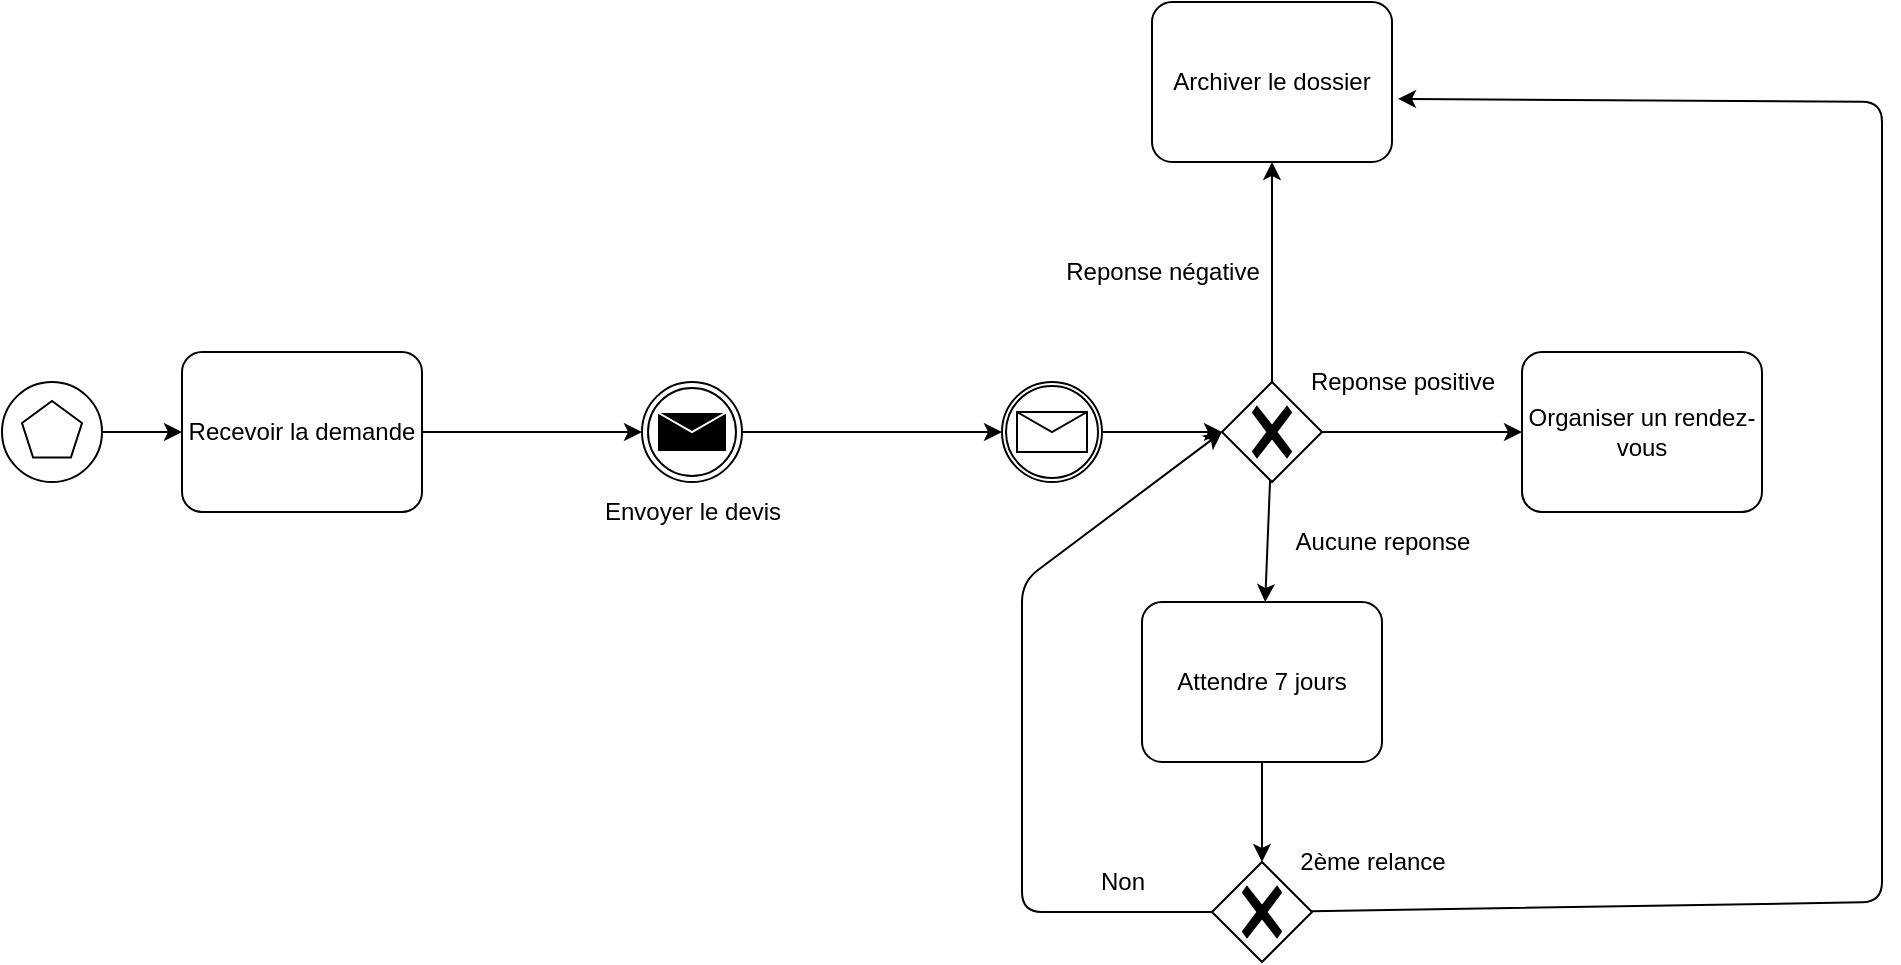 <mxfile>
    <diagram id="vNmOJO4CEbO8WR-PPiuH" name="Page-1">
        <mxGraphModel dx="1244" dy="633" grid="1" gridSize="10" guides="1" tooltips="1" connect="1" arrows="1" fold="1" page="1" pageScale="1" pageWidth="850" pageHeight="1100" math="0" shadow="0">
            <root>
                <mxCell id="0"/>
                <mxCell id="1" parent="0"/>
                <mxCell id="6" value="" style="edgeStyle=none;html=1;" parent="1" source="4" target="5" edge="1">
                    <mxGeometry relative="1" as="geometry"/>
                </mxCell>
                <mxCell id="4" value="" style="points=[[0.145,0.145,0],[0.5,0,0],[0.855,0.145,0],[1,0.5,0],[0.855,0.855,0],[0.5,1,0],[0.145,0.855,0],[0,0.5,0]];shape=mxgraph.bpmn.event;html=1;verticalLabelPosition=bottom;labelBackgroundColor=#ffffff;verticalAlign=top;align=center;perimeter=ellipsePerimeter;outlineConnect=0;aspect=fixed;outline=standard;symbol=multiple;" parent="1" vertex="1">
                    <mxGeometry x="20" y="260" width="50" height="50" as="geometry"/>
                </mxCell>
                <mxCell id="8" value="" style="edgeStyle=none;html=1;entryX=0;entryY=0.5;entryDx=0;entryDy=0;entryPerimeter=0;" parent="1" source="5" target="31" edge="1">
                    <mxGeometry relative="1" as="geometry">
                        <mxPoint x="310" y="285" as="targetPoint"/>
                    </mxGeometry>
                </mxCell>
                <mxCell id="5" value="Recevoir la demande" style="points=[[0.25,0,0],[0.5,0,0],[0.75,0,0],[1,0.25,0],[1,0.5,0],[1,0.75,0],[0.75,1,0],[0.5,1,0],[0.25,1,0],[0,0.75,0],[0,0.5,0],[0,0.25,0]];shape=mxgraph.bpmn.task;whiteSpace=wrap;rectStyle=rounded;size=10;html=1;taskMarker=abstract;" parent="1" vertex="1">
                    <mxGeometry x="110" y="245" width="120" height="80" as="geometry"/>
                </mxCell>
                <mxCell id="10" value="" style="edgeStyle=none;html=1;entryX=0;entryY=0.5;entryDx=0;entryDy=0;entryPerimeter=0;exitX=1;exitY=0.5;exitDx=0;exitDy=0;exitPerimeter=0;" parent="1" source="31" target="11" edge="1">
                    <mxGeometry relative="1" as="geometry">
                        <mxPoint x="430" y="285" as="sourcePoint"/>
                        <mxPoint x="500" y="285" as="targetPoint"/>
                    </mxGeometry>
                </mxCell>
                <mxCell id="13" value="" style="edgeStyle=none;html=1;" parent="1" source="11" target="12" edge="1">
                    <mxGeometry relative="1" as="geometry"/>
                </mxCell>
                <mxCell id="11" value="" style="points=[[0.145,0.145,0],[0.5,0,0],[0.855,0.145,0],[1,0.5,0],[0.855,0.855,0],[0.5,1,0],[0.145,0.855,0],[0,0.5,0]];shape=mxgraph.bpmn.event;html=1;verticalLabelPosition=bottom;labelBackgroundColor=#ffffff;verticalAlign=top;align=center;perimeter=ellipsePerimeter;outlineConnect=0;aspect=fixed;outline=catching;symbol=message;" parent="1" vertex="1">
                    <mxGeometry x="520" y="260" width="50" height="50" as="geometry"/>
                </mxCell>
                <mxCell id="17" style="edgeStyle=none;html=1;exitX=0.5;exitY=0;exitDx=0;exitDy=0;exitPerimeter=0;entryX=0.5;entryY=1;entryDx=0;entryDy=0;entryPerimeter=0;" parent="1" source="12" target="16" edge="1">
                    <mxGeometry relative="1" as="geometry"/>
                </mxCell>
                <mxCell id="19" value="" style="edgeStyle=none;html=1;" parent="1" source="12" target="18" edge="1">
                    <mxGeometry relative="1" as="geometry"/>
                </mxCell>
                <mxCell id="22" value="" style="edgeStyle=none;html=1;fontStyle=1" parent="1" source="12" target="21" edge="1">
                    <mxGeometry relative="1" as="geometry"/>
                </mxCell>
                <mxCell id="12" value="" style="points=[[0.25,0.25,0],[0.5,0,0],[0.75,0.25,0],[1,0.5,0],[0.75,0.75,0],[0.5,1,0],[0.25,0.75,0],[0,0.5,0]];shape=mxgraph.bpmn.gateway2;html=1;verticalLabelPosition=bottom;labelBackgroundColor=#ffffff;verticalAlign=top;align=center;perimeter=rhombusPerimeter;outlineConnect=0;outline=none;symbol=none;gwType=exclusive;" parent="1" vertex="1">
                    <mxGeometry x="630" y="260" width="50" height="50" as="geometry"/>
                </mxCell>
                <mxCell id="14" value="Reponse négative" style="text;html=1;align=center;verticalAlign=middle;resizable=0;points=[];autosize=1;strokeColor=none;fillColor=none;" parent="1" vertex="1">
                    <mxGeometry x="540" y="190" width="120" height="30" as="geometry"/>
                </mxCell>
                <mxCell id="16" value="Archiver le dossier" style="points=[[0.25,0,0],[0.5,0,0],[0.75,0,0],[1,0.25,0],[1,0.5,0],[1,0.75,0],[0.75,1,0],[0.5,1,0],[0.25,1,0],[0,0.75,0],[0,0.5,0],[0,0.25,0]];shape=mxgraph.bpmn.task;whiteSpace=wrap;rectStyle=rounded;size=10;html=1;taskMarker=abstract;" parent="1" vertex="1">
                    <mxGeometry x="595" y="70" width="120" height="80" as="geometry"/>
                </mxCell>
                <mxCell id="18" value="Organiser un rendez-vous" style="points=[[0.25,0,0],[0.5,0,0],[0.75,0,0],[1,0.25,0],[1,0.5,0],[1,0.75,0],[0.75,1,0],[0.5,1,0],[0.25,1,0],[0,0.75,0],[0,0.5,0],[0,0.25,0]];shape=mxgraph.bpmn.task;whiteSpace=wrap;rectStyle=rounded;size=10;html=1;taskMarker=abstract;" parent="1" vertex="1">
                    <mxGeometry x="780" y="245" width="120" height="80" as="geometry"/>
                </mxCell>
                <mxCell id="20" value="Reponse positive" style="text;html=1;align=center;verticalAlign=middle;resizable=0;points=[];autosize=1;strokeColor=none;fillColor=none;" parent="1" vertex="1">
                    <mxGeometry x="660" y="245" width="120" height="30" as="geometry"/>
                </mxCell>
                <mxCell id="25" value="" style="edgeStyle=none;html=1;" parent="1" source="21" target="24" edge="1">
                    <mxGeometry relative="1" as="geometry"/>
                </mxCell>
                <mxCell id="21" value="Attendre 7 jours" style="points=[[0.25,0,0],[0.5,0,0],[0.75,0,0],[1,0.25,0],[1,0.5,0],[1,0.75,0],[0.75,1,0],[0.5,1,0],[0.25,1,0],[0,0.75,0],[0,0.5,0],[0,0.25,0]];shape=mxgraph.bpmn.task;whiteSpace=wrap;rectStyle=rounded;size=10;html=1;taskMarker=abstract;" parent="1" vertex="1">
                    <mxGeometry x="590" y="370" width="120" height="80" as="geometry"/>
                </mxCell>
                <mxCell id="23" value="Aucune reponse" style="text;html=1;align=center;verticalAlign=middle;resizable=0;points=[];autosize=1;strokeColor=none;fillColor=none;" parent="1" vertex="1">
                    <mxGeometry x="655" y="325" width="110" height="30" as="geometry"/>
                </mxCell>
                <mxCell id="30" value="" style="edgeStyle=none;html=1;entryX=1.025;entryY=0.605;entryDx=0;entryDy=0;entryPerimeter=0;" parent="1" source="24" target="16" edge="1">
                    <mxGeometry relative="1" as="geometry">
                        <mxPoint x="960" y="430" as="targetPoint"/>
                        <Array as="points">
                            <mxPoint x="960" y="520"/>
                            <mxPoint x="960" y="120"/>
                        </Array>
                    </mxGeometry>
                </mxCell>
                <mxCell id="24" value="" style="points=[[0.25,0.25,0],[0.5,0,0],[0.75,0.25,0],[1,0.5,0],[0.75,0.75,0],[0.5,1,0],[0.25,0.75,0],[0,0.5,0]];shape=mxgraph.bpmn.gateway2;html=1;verticalLabelPosition=bottom;labelBackgroundColor=#ffffff;verticalAlign=top;align=center;perimeter=rhombusPerimeter;outlineConnect=0;outline=none;symbol=none;gwType=exclusive;" parent="1" vertex="1">
                    <mxGeometry x="625" y="500" width="50" height="50" as="geometry"/>
                </mxCell>
                <mxCell id="26" value="2ème relance" style="text;html=1;align=center;verticalAlign=middle;resizable=0;points=[];autosize=1;strokeColor=none;fillColor=none;" parent="1" vertex="1">
                    <mxGeometry x="655" y="485" width="100" height="30" as="geometry"/>
                </mxCell>
                <mxCell id="27" value="" style="edgeStyle=none;html=1;exitX=0;exitY=0.5;exitDx=0;exitDy=0;exitPerimeter=0;entryX=0;entryY=0.5;entryDx=0;entryDy=0;entryPerimeter=0;" parent="1" source="24" target="12" edge="1">
                    <mxGeometry relative="1" as="geometry">
                        <mxPoint x="601.218" y="494.518" as="sourcePoint"/>
                        <mxPoint x="540" y="330" as="targetPoint"/>
                        <Array as="points">
                            <mxPoint x="530" y="525"/>
                            <mxPoint x="530" y="360"/>
                        </Array>
                    </mxGeometry>
                </mxCell>
                <mxCell id="28" value="Non" style="text;html=1;align=center;verticalAlign=middle;resizable=0;points=[];autosize=1;strokeColor=none;fillColor=none;" parent="1" vertex="1">
                    <mxGeometry x="555" y="495" width="50" height="30" as="geometry"/>
                </mxCell>
                <mxCell id="31" value="" style="points=[[0.145,0.145,0],[0.5,0,0],[0.855,0.145,0],[1,0.5,0],[0.855,0.855,0],[0.5,1,0],[0.145,0.855,0],[0,0.5,0]];shape=mxgraph.bpmn.event;html=1;verticalLabelPosition=bottom;labelBackgroundColor=#ffffff;verticalAlign=top;align=center;perimeter=ellipsePerimeter;outlineConnect=0;aspect=fixed;outline=throwing;symbol=message;" parent="1" vertex="1">
                    <mxGeometry x="340" y="260" width="50" height="50" as="geometry"/>
                </mxCell>
                <mxCell id="32" value="Envoyer le devis" style="text;html=1;align=center;verticalAlign=middle;resizable=0;points=[];autosize=1;strokeColor=none;fillColor=none;" parent="1" vertex="1">
                    <mxGeometry x="310" y="310" width="110" height="30" as="geometry"/>
                </mxCell>
            </root>
        </mxGraphModel>
    </diagram>
</mxfile>